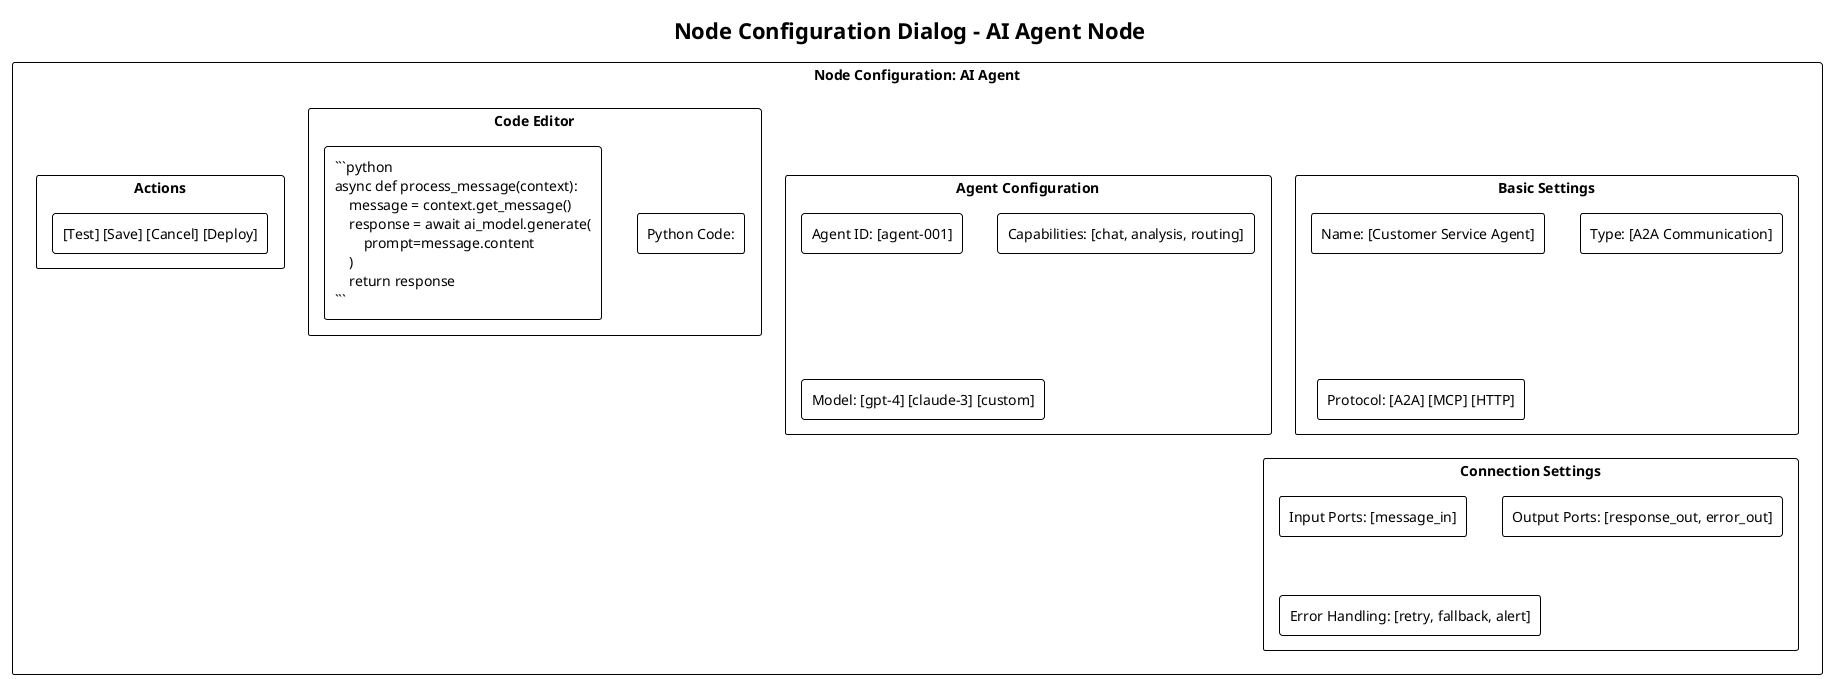 @startuml
!theme plain
skinparam backgroundColor #ffffff

title Node Configuration Dialog - AI Agent Node

rectangle "Node Configuration: AI Agent" as dialog {
  rectangle "Basic Settings" as basic {
    rectangle "Name: [Customer Service Agent]" as name
    rectangle "Type: [A2A Communication]" as type
    rectangle "Protocol: [A2A] [MCP] [HTTP]" as protocol
  }
  
  rectangle "Agent Configuration" as agentconfig {
    rectangle "Agent ID: [agent-001]" as agentid
    rectangle "Capabilities: [chat, analysis, routing]" as capabilities
    rectangle "Model: [gpt-4] [claude-3] [custom]" as model
  }
  
  rectangle "Code Editor" as editor {
    rectangle "Python Code:" as pythonlabel
    rectangle "```python\nasync def process_message(context):\n    message = context.get_message()\n    response = await ai_model.generate(\n        prompt=message.content\n    )\n    return response\n```" as code
  }
  
  rectangle "Connection Settings" as connections {
    rectangle "Input Ports: [message_in]" as inputs
    rectangle "Output Ports: [response_out, error_out]" as outputs
    rectangle "Error Handling: [retry, fallback, alert]" as errors
  }
  
  rectangle "Actions" as actions {
    rectangle "[Test] [Save] [Cancel] [Deploy]" as buttons
  }
}

@enduml